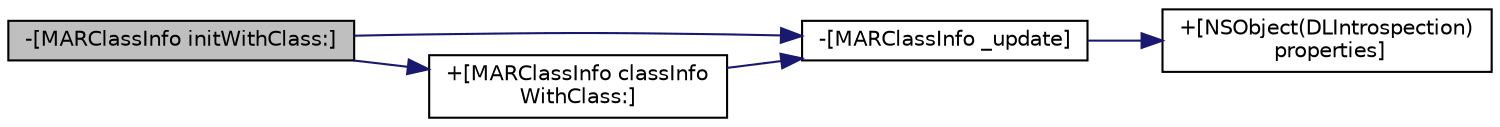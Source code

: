 digraph "-[MARClassInfo initWithClass:]"
{
  edge [fontname="Helvetica",fontsize="10",labelfontname="Helvetica",labelfontsize="10"];
  node [fontname="Helvetica",fontsize="10",shape=record];
  rankdir="LR";
  Node19 [label="-[MARClassInfo initWithClass:]",height=0.2,width=0.4,color="black", fillcolor="grey75", style="filled", fontcolor="black"];
  Node19 -> Node20 [color="midnightblue",fontsize="10",style="solid"];
  Node20 [label="-[MARClassInfo _update]",height=0.2,width=0.4,color="black", fillcolor="white", style="filled",URL="$interface_m_a_r_class_info.html#afaa3830de4c083c8535e37938dc3f025"];
  Node20 -> Node21 [color="midnightblue",fontsize="10",style="solid"];
  Node21 [label="+[NSObject(DLIntrospection)\l properties]",height=0.2,width=0.4,color="black", fillcolor="white", style="filled",URL="$category_n_s_object_07_d_l_introspection_08.html#afa2db3720dc242aef02b1fb520a49e98"];
  Node19 -> Node22 [color="midnightblue",fontsize="10",style="solid"];
  Node22 [label="+[MARClassInfo classInfo\lWithClass:]",height=0.2,width=0.4,color="black", fillcolor="white", style="filled",URL="$interface_m_a_r_class_info.html#acff0082c25a0ba994f9f9dc7b9642523"];
  Node22 -> Node20 [color="midnightblue",fontsize="10",style="solid"];
}
